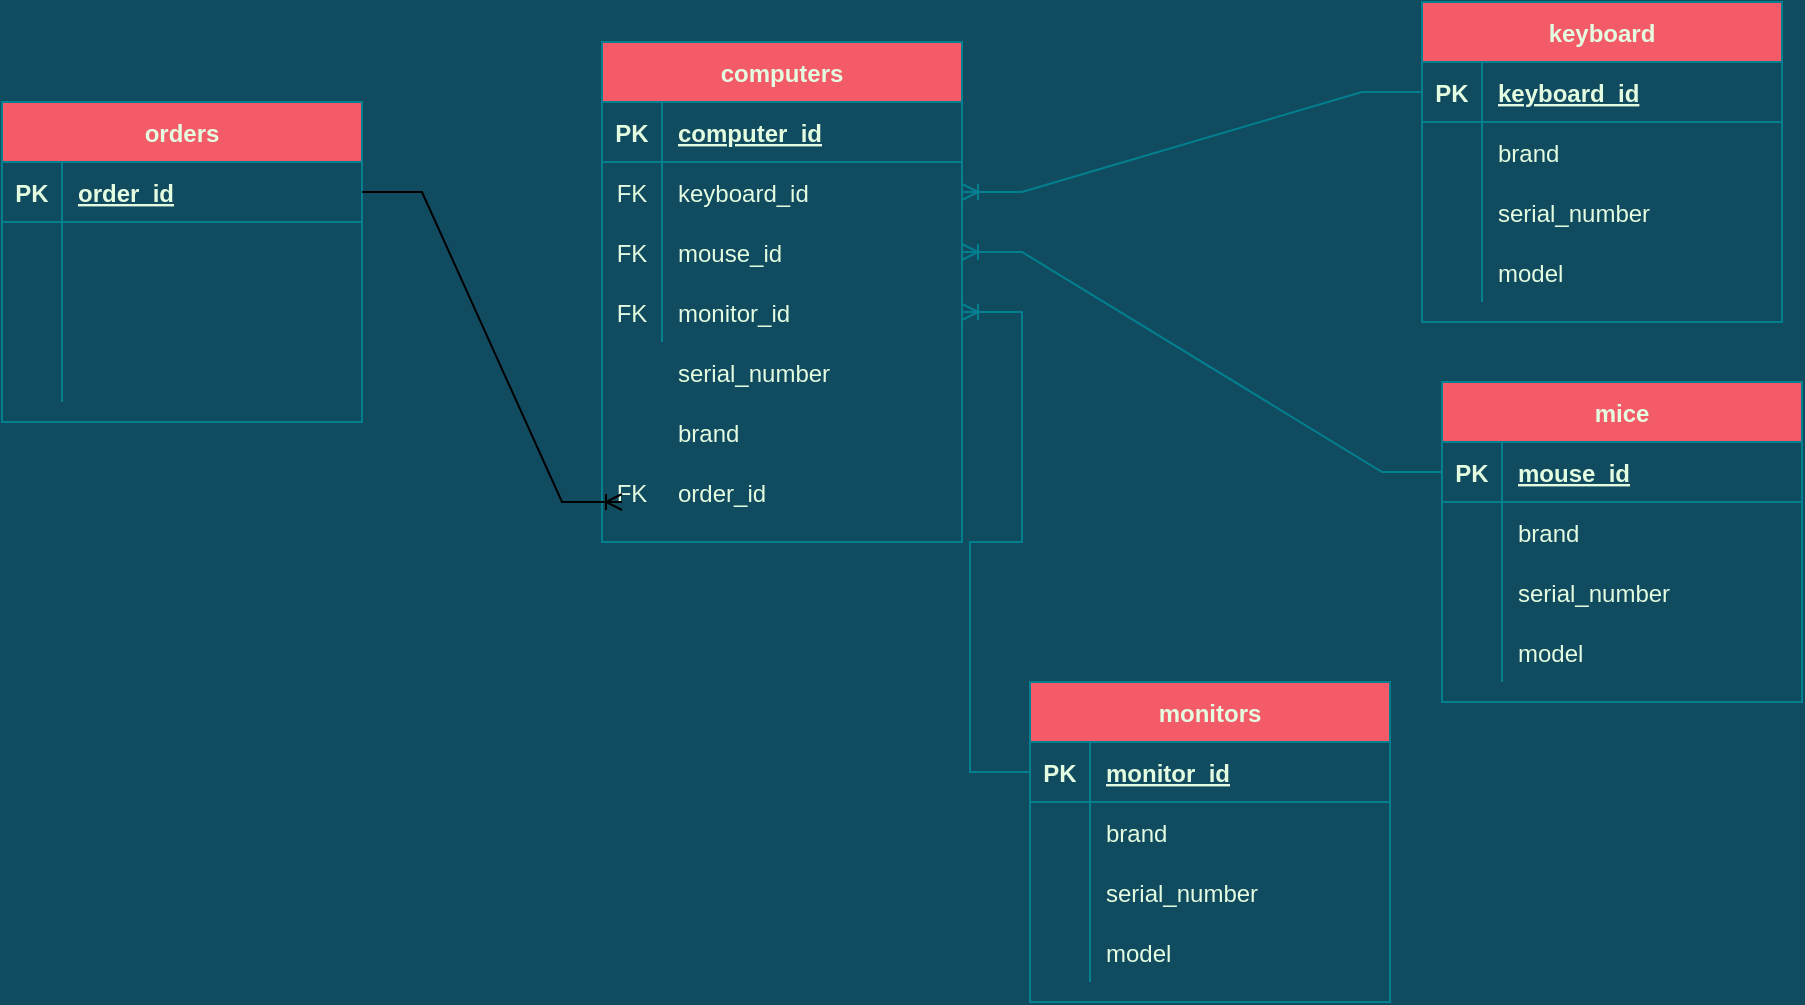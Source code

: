<mxfile version="20.2.3" type="device"><diagram id="j0xXYmZTNdilE12hr4Ry" name="Página-1"><mxGraphModel dx="1609" dy="531" grid="1" gridSize="10" guides="1" tooltips="1" connect="1" arrows="1" fold="1" page="1" pageScale="1" pageWidth="827" pageHeight="1169" background="#114B5F" math="0" shadow="0"><root><object label="" keyboard="INTEGER&#10;INTEGER" id="0"><mxCell/></object><mxCell id="1" parent="0"/><object label="computers" keyboerd="" id="R1-N2DRL_jHR1RJ2Aqof-14"><mxCell style="shape=table;startSize=30;container=1;collapsible=1;childLayout=tableLayout;fixedRows=1;rowLines=0;fontStyle=1;align=center;resizeLast=1;fillColor=#F45B69;strokeColor=#028090;fontColor=#E4FDE1;" parent="1" vertex="1"><mxGeometry x="110" y="40" width="180" height="250" as="geometry"/></mxCell></object><mxCell id="R1-N2DRL_jHR1RJ2Aqof-15" value="" style="shape=tableRow;horizontal=0;startSize=0;swimlaneHead=0;swimlaneBody=0;fillColor=none;collapsible=0;dropTarget=0;points=[[0,0.5],[1,0.5]];portConstraint=eastwest;top=0;left=0;right=0;bottom=1;strokeColor=#028090;fontColor=#E4FDE1;" parent="R1-N2DRL_jHR1RJ2Aqof-14" vertex="1"><mxGeometry y="30" width="180" height="30" as="geometry"/></mxCell><mxCell id="R1-N2DRL_jHR1RJ2Aqof-16" value="PK" style="shape=partialRectangle;connectable=0;fillColor=none;top=0;left=0;bottom=0;right=0;fontStyle=1;overflow=hidden;strokeColor=#028090;fontColor=#E4FDE1;" parent="R1-N2DRL_jHR1RJ2Aqof-15" vertex="1"><mxGeometry width="30" height="30" as="geometry"><mxRectangle width="30" height="30" as="alternateBounds"/></mxGeometry></mxCell><mxCell id="R1-N2DRL_jHR1RJ2Aqof-17" value="computer_id" style="shape=partialRectangle;connectable=0;fillColor=none;top=0;left=0;bottom=0;right=0;align=left;spacingLeft=6;fontStyle=5;overflow=hidden;strokeColor=#028090;fontColor=#E4FDE1;" parent="R1-N2DRL_jHR1RJ2Aqof-15" vertex="1"><mxGeometry x="30" width="150" height="30" as="geometry"><mxRectangle width="150" height="30" as="alternateBounds"/></mxGeometry></mxCell><mxCell id="R1-N2DRL_jHR1RJ2Aqof-18" value="" style="shape=tableRow;horizontal=0;startSize=0;swimlaneHead=0;swimlaneBody=0;fillColor=none;collapsible=0;dropTarget=0;points=[[0,0.5],[1,0.5]];portConstraint=eastwest;top=0;left=0;right=0;bottom=0;strokeColor=#028090;fontColor=#E4FDE1;" parent="R1-N2DRL_jHR1RJ2Aqof-14" vertex="1"><mxGeometry y="60" width="180" height="30" as="geometry"/></mxCell><mxCell id="R1-N2DRL_jHR1RJ2Aqof-19" value="FK" style="shape=partialRectangle;connectable=0;fillColor=none;top=0;left=0;bottom=0;right=0;editable=1;overflow=hidden;strokeColor=#028090;fontColor=#E4FDE1;" parent="R1-N2DRL_jHR1RJ2Aqof-18" vertex="1"><mxGeometry width="30" height="30" as="geometry"><mxRectangle width="30" height="30" as="alternateBounds"/></mxGeometry></mxCell><mxCell id="R1-N2DRL_jHR1RJ2Aqof-20" value="keyboard_id" style="shape=partialRectangle;connectable=0;fillColor=none;top=0;left=0;bottom=0;right=0;align=left;spacingLeft=6;overflow=hidden;strokeColor=#028090;fontColor=#E4FDE1;" parent="R1-N2DRL_jHR1RJ2Aqof-18" vertex="1"><mxGeometry x="30" width="150" height="30" as="geometry"><mxRectangle width="150" height="30" as="alternateBounds"/></mxGeometry></mxCell><mxCell id="R1-N2DRL_jHR1RJ2Aqof-21" value="" style="shape=tableRow;horizontal=0;startSize=0;swimlaneHead=0;swimlaneBody=0;fillColor=none;collapsible=0;dropTarget=0;points=[[0,0.5],[1,0.5]];portConstraint=eastwest;top=0;left=0;right=0;bottom=0;strokeColor=#028090;fontColor=#E4FDE1;" parent="R1-N2DRL_jHR1RJ2Aqof-14" vertex="1"><mxGeometry y="90" width="180" height="30" as="geometry"/></mxCell><mxCell id="R1-N2DRL_jHR1RJ2Aqof-22" value="FK" style="shape=partialRectangle;connectable=0;fillColor=none;top=0;left=0;bottom=0;right=0;editable=1;overflow=hidden;strokeColor=#028090;fontColor=#E4FDE1;" parent="R1-N2DRL_jHR1RJ2Aqof-21" vertex="1"><mxGeometry width="30" height="30" as="geometry"><mxRectangle width="30" height="30" as="alternateBounds"/></mxGeometry></mxCell><mxCell id="R1-N2DRL_jHR1RJ2Aqof-23" value="mouse_id" style="shape=partialRectangle;connectable=0;fillColor=none;top=0;left=0;bottom=0;right=0;align=left;spacingLeft=6;overflow=hidden;strokeColor=#028090;fontColor=#E4FDE1;" parent="R1-N2DRL_jHR1RJ2Aqof-21" vertex="1"><mxGeometry x="30" width="150" height="30" as="geometry"><mxRectangle width="150" height="30" as="alternateBounds"/></mxGeometry></mxCell><mxCell id="R1-N2DRL_jHR1RJ2Aqof-24" value="" style="shape=tableRow;horizontal=0;startSize=0;swimlaneHead=0;swimlaneBody=0;fillColor=none;collapsible=0;dropTarget=0;points=[[0,0.5],[1,0.5]];portConstraint=eastwest;top=0;left=0;right=0;bottom=0;strokeColor=#028090;fontColor=#E4FDE1;" parent="R1-N2DRL_jHR1RJ2Aqof-14" vertex="1"><mxGeometry y="120" width="180" height="30" as="geometry"/></mxCell><mxCell id="R1-N2DRL_jHR1RJ2Aqof-25" value="FK" style="shape=partialRectangle;connectable=0;fillColor=none;top=0;left=0;bottom=0;right=0;editable=1;overflow=hidden;strokeColor=#028090;fontColor=#E4FDE1;" parent="R1-N2DRL_jHR1RJ2Aqof-24" vertex="1"><mxGeometry width="30" height="30" as="geometry"><mxRectangle width="30" height="30" as="alternateBounds"/></mxGeometry></mxCell><mxCell id="R1-N2DRL_jHR1RJ2Aqof-26" value="monitor_id" style="shape=partialRectangle;connectable=0;fillColor=none;top=0;left=0;bottom=0;right=0;align=left;spacingLeft=6;overflow=hidden;strokeColor=#028090;fontColor=#E4FDE1;" parent="R1-N2DRL_jHR1RJ2Aqof-24" vertex="1"><mxGeometry x="30" width="150" height="30" as="geometry"><mxRectangle width="150" height="30" as="alternateBounds"/></mxGeometry></mxCell><mxCell id="R1-N2DRL_jHR1RJ2Aqof-27" value="" style="shape=tableRow;horizontal=0;startSize=0;swimlaneHead=0;swimlaneBody=0;fillColor=none;collapsible=0;dropTarget=0;points=[[0,0.5],[1,0.5]];portConstraint=eastwest;top=0;left=0;right=0;bottom=0;strokeColor=#028090;fontColor=#E4FDE1;" parent="1" vertex="1"><mxGeometry x="170" y="290" width="180" height="30" as="geometry"/></mxCell><mxCell id="R1-N2DRL_jHR1RJ2Aqof-28" value="" style="shape=partialRectangle;connectable=0;fillColor=none;top=0;left=0;bottom=0;right=0;editable=1;overflow=hidden;strokeColor=#028090;fontColor=#E4FDE1;" parent="R1-N2DRL_jHR1RJ2Aqof-27" vertex="1"><mxGeometry width="30" height="30" as="geometry"><mxRectangle width="30" height="30" as="alternateBounds"/></mxGeometry></mxCell><mxCell id="R1-N2DRL_jHR1RJ2Aqof-38" value="" style="shape=tableRow;horizontal=0;startSize=0;swimlaneHead=0;swimlaneBody=0;fillColor=none;collapsible=0;dropTarget=0;points=[[0,0.5],[1,0.5]];portConstraint=eastwest;top=0;left=0;right=0;bottom=0;strokeColor=#028090;fontColor=#E4FDE1;" parent="1" vertex="1"><mxGeometry x="280" y="180" width="180" height="30" as="geometry"/></mxCell><mxCell id="R1-N2DRL_jHR1RJ2Aqof-39" value="" style="shape=partialRectangle;connectable=0;fillColor=none;top=0;left=0;bottom=0;right=0;editable=1;overflow=hidden;strokeColor=#028090;fontColor=#E4FDE1;" parent="R1-N2DRL_jHR1RJ2Aqof-38" vertex="1"><mxGeometry width="30" height="30" as="geometry"><mxRectangle width="30" height="30" as="alternateBounds"/></mxGeometry></mxCell><mxCell id="R1-N2DRL_jHR1RJ2Aqof-40" value="brand" style="shape=partialRectangle;connectable=0;fillColor=none;top=0;left=0;bottom=0;right=0;align=left;spacingLeft=6;overflow=hidden;strokeColor=#028090;fontColor=#E4FDE1;" parent="1" vertex="1"><mxGeometry x="140" y="220" width="150" height="30" as="geometry"><mxRectangle width="150" height="30" as="alternateBounds"/></mxGeometry></mxCell><mxCell id="R1-N2DRL_jHR1RJ2Aqof-44" value="serial_number" style="shape=partialRectangle;connectable=0;fillColor=none;top=0;left=0;bottom=0;right=0;align=left;spacingLeft=6;overflow=hidden;strokeColor=#028090;fontColor=#E4FDE1;" parent="1" vertex="1"><mxGeometry x="140" y="190" width="150" height="30" as="geometry"><mxRectangle width="150" height="30" as="alternateBounds"/></mxGeometry></mxCell><mxCell id="R1-N2DRL_jHR1RJ2Aqof-45" value="keyboard" style="shape=table;startSize=30;container=1;collapsible=1;childLayout=tableLayout;fixedRows=1;rowLines=0;fontStyle=1;align=center;resizeLast=1;fontColor=#E4FDE1;strokeColor=#028090;fillColor=#F45B69;" parent="1" vertex="1"><mxGeometry x="520" y="20" width="180" height="160" as="geometry"/></mxCell><mxCell id="R1-N2DRL_jHR1RJ2Aqof-46" value="" style="shape=tableRow;horizontal=0;startSize=0;swimlaneHead=0;swimlaneBody=0;fillColor=none;collapsible=0;dropTarget=0;points=[[0,0.5],[1,0.5]];portConstraint=eastwest;top=0;left=0;right=0;bottom=1;fontColor=#E4FDE1;strokeColor=#028090;" parent="R1-N2DRL_jHR1RJ2Aqof-45" vertex="1"><mxGeometry y="30" width="180" height="30" as="geometry"/></mxCell><mxCell id="R1-N2DRL_jHR1RJ2Aqof-47" value="PK" style="shape=partialRectangle;connectable=0;fillColor=none;top=0;left=0;bottom=0;right=0;fontStyle=1;overflow=hidden;fontColor=#E4FDE1;strokeColor=#028090;" parent="R1-N2DRL_jHR1RJ2Aqof-46" vertex="1"><mxGeometry width="30" height="30" as="geometry"><mxRectangle width="30" height="30" as="alternateBounds"/></mxGeometry></mxCell><mxCell id="R1-N2DRL_jHR1RJ2Aqof-48" value="keyboard_id" style="shape=partialRectangle;connectable=0;fillColor=none;top=0;left=0;bottom=0;right=0;align=left;spacingLeft=6;fontStyle=5;overflow=hidden;fontColor=#E4FDE1;strokeColor=#028090;" parent="R1-N2DRL_jHR1RJ2Aqof-46" vertex="1"><mxGeometry x="30" width="150" height="30" as="geometry"><mxRectangle width="150" height="30" as="alternateBounds"/></mxGeometry></mxCell><mxCell id="R1-N2DRL_jHR1RJ2Aqof-49" value="" style="shape=tableRow;horizontal=0;startSize=0;swimlaneHead=0;swimlaneBody=0;fillColor=none;collapsible=0;dropTarget=0;points=[[0,0.5],[1,0.5]];portConstraint=eastwest;top=0;left=0;right=0;bottom=0;fontColor=#E4FDE1;strokeColor=#028090;" parent="R1-N2DRL_jHR1RJ2Aqof-45" vertex="1"><mxGeometry y="60" width="180" height="30" as="geometry"/></mxCell><mxCell id="R1-N2DRL_jHR1RJ2Aqof-50" value="" style="shape=partialRectangle;connectable=0;fillColor=none;top=0;left=0;bottom=0;right=0;editable=1;overflow=hidden;fontColor=#E4FDE1;strokeColor=#028090;" parent="R1-N2DRL_jHR1RJ2Aqof-49" vertex="1"><mxGeometry width="30" height="30" as="geometry"><mxRectangle width="30" height="30" as="alternateBounds"/></mxGeometry></mxCell><mxCell id="R1-N2DRL_jHR1RJ2Aqof-51" value="brand" style="shape=partialRectangle;connectable=0;fillColor=none;top=0;left=0;bottom=0;right=0;align=left;spacingLeft=6;overflow=hidden;fontColor=#E4FDE1;strokeColor=#028090;" parent="R1-N2DRL_jHR1RJ2Aqof-49" vertex="1"><mxGeometry x="30" width="150" height="30" as="geometry"><mxRectangle width="150" height="30" as="alternateBounds"/></mxGeometry></mxCell><mxCell id="R1-N2DRL_jHR1RJ2Aqof-52" value="" style="shape=tableRow;horizontal=0;startSize=0;swimlaneHead=0;swimlaneBody=0;fillColor=none;collapsible=0;dropTarget=0;points=[[0,0.5],[1,0.5]];portConstraint=eastwest;top=0;left=0;right=0;bottom=0;fontColor=#E4FDE1;strokeColor=#028090;" parent="R1-N2DRL_jHR1RJ2Aqof-45" vertex="1"><mxGeometry y="90" width="180" height="30" as="geometry"/></mxCell><mxCell id="R1-N2DRL_jHR1RJ2Aqof-53" value="" style="shape=partialRectangle;connectable=0;fillColor=none;top=0;left=0;bottom=0;right=0;editable=1;overflow=hidden;fontColor=#E4FDE1;strokeColor=#028090;" parent="R1-N2DRL_jHR1RJ2Aqof-52" vertex="1"><mxGeometry width="30" height="30" as="geometry"><mxRectangle width="30" height="30" as="alternateBounds"/></mxGeometry></mxCell><mxCell id="R1-N2DRL_jHR1RJ2Aqof-54" value="serial_number" style="shape=partialRectangle;connectable=0;fillColor=none;top=0;left=0;bottom=0;right=0;align=left;spacingLeft=6;overflow=hidden;fontColor=#E4FDE1;strokeColor=#028090;" parent="R1-N2DRL_jHR1RJ2Aqof-52" vertex="1"><mxGeometry x="30" width="150" height="30" as="geometry"><mxRectangle width="150" height="30" as="alternateBounds"/></mxGeometry></mxCell><mxCell id="R1-N2DRL_jHR1RJ2Aqof-55" value="" style="shape=tableRow;horizontal=0;startSize=0;swimlaneHead=0;swimlaneBody=0;fillColor=none;collapsible=0;dropTarget=0;points=[[0,0.5],[1,0.5]];portConstraint=eastwest;top=0;left=0;right=0;bottom=0;fontColor=#E4FDE1;strokeColor=#028090;" parent="R1-N2DRL_jHR1RJ2Aqof-45" vertex="1"><mxGeometry y="120" width="180" height="30" as="geometry"/></mxCell><mxCell id="R1-N2DRL_jHR1RJ2Aqof-56" value="" style="shape=partialRectangle;connectable=0;fillColor=none;top=0;left=0;bottom=0;right=0;editable=1;overflow=hidden;fontColor=#E4FDE1;strokeColor=#028090;" parent="R1-N2DRL_jHR1RJ2Aqof-55" vertex="1"><mxGeometry width="30" height="30" as="geometry"><mxRectangle width="30" height="30" as="alternateBounds"/></mxGeometry></mxCell><mxCell id="R1-N2DRL_jHR1RJ2Aqof-57" value="model" style="shape=partialRectangle;connectable=0;fillColor=none;top=0;left=0;bottom=0;right=0;align=left;spacingLeft=6;overflow=hidden;fontColor=#E4FDE1;strokeColor=#028090;" parent="R1-N2DRL_jHR1RJ2Aqof-55" vertex="1"><mxGeometry x="30" width="150" height="30" as="geometry"><mxRectangle width="150" height="30" as="alternateBounds"/></mxGeometry></mxCell><mxCell id="R1-N2DRL_jHR1RJ2Aqof-58" value="mice" style="shape=table;startSize=30;container=1;collapsible=1;childLayout=tableLayout;fixedRows=1;rowLines=0;fontStyle=1;align=center;resizeLast=1;fontColor=#E4FDE1;strokeColor=#028090;fillColor=#F45B69;" parent="1" vertex="1"><mxGeometry x="530" y="210" width="180" height="160" as="geometry"/></mxCell><mxCell id="R1-N2DRL_jHR1RJ2Aqof-59" value="" style="shape=tableRow;horizontal=0;startSize=0;swimlaneHead=0;swimlaneBody=0;fillColor=none;collapsible=0;dropTarget=0;points=[[0,0.5],[1,0.5]];portConstraint=eastwest;top=0;left=0;right=0;bottom=1;fontColor=#E4FDE1;strokeColor=#028090;" parent="R1-N2DRL_jHR1RJ2Aqof-58" vertex="1"><mxGeometry y="30" width="180" height="30" as="geometry"/></mxCell><mxCell id="R1-N2DRL_jHR1RJ2Aqof-60" value="PK" style="shape=partialRectangle;connectable=0;fillColor=none;top=0;left=0;bottom=0;right=0;fontStyle=1;overflow=hidden;fontColor=#E4FDE1;strokeColor=#028090;" parent="R1-N2DRL_jHR1RJ2Aqof-59" vertex="1"><mxGeometry width="30" height="30" as="geometry"><mxRectangle width="30" height="30" as="alternateBounds"/></mxGeometry></mxCell><mxCell id="R1-N2DRL_jHR1RJ2Aqof-61" value="mouse_id" style="shape=partialRectangle;connectable=0;fillColor=none;top=0;left=0;bottom=0;right=0;align=left;spacingLeft=6;fontStyle=5;overflow=hidden;fontColor=#E4FDE1;strokeColor=#028090;" parent="R1-N2DRL_jHR1RJ2Aqof-59" vertex="1"><mxGeometry x="30" width="150" height="30" as="geometry"><mxRectangle width="150" height="30" as="alternateBounds"/></mxGeometry></mxCell><mxCell id="R1-N2DRL_jHR1RJ2Aqof-62" value="" style="shape=tableRow;horizontal=0;startSize=0;swimlaneHead=0;swimlaneBody=0;fillColor=none;collapsible=0;dropTarget=0;points=[[0,0.5],[1,0.5]];portConstraint=eastwest;top=0;left=0;right=0;bottom=0;fontColor=#E4FDE1;strokeColor=#028090;" parent="R1-N2DRL_jHR1RJ2Aqof-58" vertex="1"><mxGeometry y="60" width="180" height="30" as="geometry"/></mxCell><mxCell id="R1-N2DRL_jHR1RJ2Aqof-63" value="" style="shape=partialRectangle;connectable=0;fillColor=none;top=0;left=0;bottom=0;right=0;editable=1;overflow=hidden;fontColor=#E4FDE1;strokeColor=#028090;" parent="R1-N2DRL_jHR1RJ2Aqof-62" vertex="1"><mxGeometry width="30" height="30" as="geometry"><mxRectangle width="30" height="30" as="alternateBounds"/></mxGeometry></mxCell><mxCell id="R1-N2DRL_jHR1RJ2Aqof-64" value="brand" style="shape=partialRectangle;connectable=0;fillColor=none;top=0;left=0;bottom=0;right=0;align=left;spacingLeft=6;overflow=hidden;fontColor=#E4FDE1;strokeColor=#028090;" parent="R1-N2DRL_jHR1RJ2Aqof-62" vertex="1"><mxGeometry x="30" width="150" height="30" as="geometry"><mxRectangle width="150" height="30" as="alternateBounds"/></mxGeometry></mxCell><mxCell id="R1-N2DRL_jHR1RJ2Aqof-65" value="" style="shape=tableRow;horizontal=0;startSize=0;swimlaneHead=0;swimlaneBody=0;fillColor=none;collapsible=0;dropTarget=0;points=[[0,0.5],[1,0.5]];portConstraint=eastwest;top=0;left=0;right=0;bottom=0;fontColor=#E4FDE1;strokeColor=#028090;" parent="R1-N2DRL_jHR1RJ2Aqof-58" vertex="1"><mxGeometry y="90" width="180" height="30" as="geometry"/></mxCell><mxCell id="R1-N2DRL_jHR1RJ2Aqof-66" value="" style="shape=partialRectangle;connectable=0;fillColor=none;top=0;left=0;bottom=0;right=0;editable=1;overflow=hidden;fontColor=#E4FDE1;strokeColor=#028090;" parent="R1-N2DRL_jHR1RJ2Aqof-65" vertex="1"><mxGeometry width="30" height="30" as="geometry"><mxRectangle width="30" height="30" as="alternateBounds"/></mxGeometry></mxCell><mxCell id="R1-N2DRL_jHR1RJ2Aqof-67" value="serial_number" style="shape=partialRectangle;connectable=0;fillColor=none;top=0;left=0;bottom=0;right=0;align=left;spacingLeft=6;overflow=hidden;fontColor=#E4FDE1;strokeColor=#028090;" parent="R1-N2DRL_jHR1RJ2Aqof-65" vertex="1"><mxGeometry x="30" width="150" height="30" as="geometry"><mxRectangle width="150" height="30" as="alternateBounds"/></mxGeometry></mxCell><mxCell id="R1-N2DRL_jHR1RJ2Aqof-68" value="" style="shape=tableRow;horizontal=0;startSize=0;swimlaneHead=0;swimlaneBody=0;fillColor=none;collapsible=0;dropTarget=0;points=[[0,0.5],[1,0.5]];portConstraint=eastwest;top=0;left=0;right=0;bottom=0;fontColor=#E4FDE1;strokeColor=#028090;" parent="R1-N2DRL_jHR1RJ2Aqof-58" vertex="1"><mxGeometry y="120" width="180" height="30" as="geometry"/></mxCell><mxCell id="R1-N2DRL_jHR1RJ2Aqof-69" value="" style="shape=partialRectangle;connectable=0;fillColor=none;top=0;left=0;bottom=0;right=0;editable=1;overflow=hidden;fontColor=#E4FDE1;strokeColor=#028090;" parent="R1-N2DRL_jHR1RJ2Aqof-68" vertex="1"><mxGeometry width="30" height="30" as="geometry"><mxRectangle width="30" height="30" as="alternateBounds"/></mxGeometry></mxCell><mxCell id="R1-N2DRL_jHR1RJ2Aqof-70" value="model" style="shape=partialRectangle;connectable=0;fillColor=none;top=0;left=0;bottom=0;right=0;align=left;spacingLeft=6;overflow=hidden;fontColor=#E4FDE1;strokeColor=#028090;" parent="R1-N2DRL_jHR1RJ2Aqof-68" vertex="1"><mxGeometry x="30" width="150" height="30" as="geometry"><mxRectangle width="150" height="30" as="alternateBounds"/></mxGeometry></mxCell><mxCell id="R1-N2DRL_jHR1RJ2Aqof-71" value="monitors" style="shape=table;startSize=30;container=1;collapsible=1;childLayout=tableLayout;fixedRows=1;rowLines=0;fontStyle=1;align=center;resizeLast=1;fontColor=#E4FDE1;strokeColor=#028090;fillColor=#F45B69;" parent="1" vertex="1"><mxGeometry x="324" y="360" width="180" height="160" as="geometry"/></mxCell><mxCell id="R1-N2DRL_jHR1RJ2Aqof-72" value="" style="shape=tableRow;horizontal=0;startSize=0;swimlaneHead=0;swimlaneBody=0;fillColor=none;collapsible=0;dropTarget=0;points=[[0,0.5],[1,0.5]];portConstraint=eastwest;top=0;left=0;right=0;bottom=1;fontColor=#E4FDE1;strokeColor=#028090;" parent="R1-N2DRL_jHR1RJ2Aqof-71" vertex="1"><mxGeometry y="30" width="180" height="30" as="geometry"/></mxCell><mxCell id="R1-N2DRL_jHR1RJ2Aqof-73" value="PK" style="shape=partialRectangle;connectable=0;fillColor=none;top=0;left=0;bottom=0;right=0;fontStyle=1;overflow=hidden;fontColor=#E4FDE1;strokeColor=#028090;" parent="R1-N2DRL_jHR1RJ2Aqof-72" vertex="1"><mxGeometry width="30" height="30" as="geometry"><mxRectangle width="30" height="30" as="alternateBounds"/></mxGeometry></mxCell><mxCell id="R1-N2DRL_jHR1RJ2Aqof-74" value="monitor_id" style="shape=partialRectangle;connectable=0;fillColor=none;top=0;left=0;bottom=0;right=0;align=left;spacingLeft=6;fontStyle=5;overflow=hidden;fontColor=#E4FDE1;strokeColor=#028090;" parent="R1-N2DRL_jHR1RJ2Aqof-72" vertex="1"><mxGeometry x="30" width="150" height="30" as="geometry"><mxRectangle width="150" height="30" as="alternateBounds"/></mxGeometry></mxCell><mxCell id="R1-N2DRL_jHR1RJ2Aqof-75" value="" style="shape=tableRow;horizontal=0;startSize=0;swimlaneHead=0;swimlaneBody=0;fillColor=none;collapsible=0;dropTarget=0;points=[[0,0.5],[1,0.5]];portConstraint=eastwest;top=0;left=0;right=0;bottom=0;fontColor=#E4FDE1;strokeColor=#028090;" parent="R1-N2DRL_jHR1RJ2Aqof-71" vertex="1"><mxGeometry y="60" width="180" height="30" as="geometry"/></mxCell><mxCell id="R1-N2DRL_jHR1RJ2Aqof-76" value="" style="shape=partialRectangle;connectable=0;fillColor=none;top=0;left=0;bottom=0;right=0;editable=1;overflow=hidden;fontColor=#E4FDE1;strokeColor=#028090;" parent="R1-N2DRL_jHR1RJ2Aqof-75" vertex="1"><mxGeometry width="30" height="30" as="geometry"><mxRectangle width="30" height="30" as="alternateBounds"/></mxGeometry></mxCell><mxCell id="R1-N2DRL_jHR1RJ2Aqof-77" value="brand" style="shape=partialRectangle;connectable=0;fillColor=none;top=0;left=0;bottom=0;right=0;align=left;spacingLeft=6;overflow=hidden;fontColor=#E4FDE1;strokeColor=#028090;" parent="R1-N2DRL_jHR1RJ2Aqof-75" vertex="1"><mxGeometry x="30" width="150" height="30" as="geometry"><mxRectangle width="150" height="30" as="alternateBounds"/></mxGeometry></mxCell><mxCell id="R1-N2DRL_jHR1RJ2Aqof-78" value="" style="shape=tableRow;horizontal=0;startSize=0;swimlaneHead=0;swimlaneBody=0;fillColor=none;collapsible=0;dropTarget=0;points=[[0,0.5],[1,0.5]];portConstraint=eastwest;top=0;left=0;right=0;bottom=0;fontColor=#E4FDE1;strokeColor=#028090;" parent="R1-N2DRL_jHR1RJ2Aqof-71" vertex="1"><mxGeometry y="90" width="180" height="30" as="geometry"/></mxCell><mxCell id="R1-N2DRL_jHR1RJ2Aqof-79" value="" style="shape=partialRectangle;connectable=0;fillColor=none;top=0;left=0;bottom=0;right=0;editable=1;overflow=hidden;fontColor=#E4FDE1;strokeColor=#028090;" parent="R1-N2DRL_jHR1RJ2Aqof-78" vertex="1"><mxGeometry width="30" height="30" as="geometry"><mxRectangle width="30" height="30" as="alternateBounds"/></mxGeometry></mxCell><mxCell id="R1-N2DRL_jHR1RJ2Aqof-80" value="serial_number" style="shape=partialRectangle;connectable=0;fillColor=none;top=0;left=0;bottom=0;right=0;align=left;spacingLeft=6;overflow=hidden;fontColor=#E4FDE1;strokeColor=#028090;" parent="R1-N2DRL_jHR1RJ2Aqof-78" vertex="1"><mxGeometry x="30" width="150" height="30" as="geometry"><mxRectangle width="150" height="30" as="alternateBounds"/></mxGeometry></mxCell><mxCell id="R1-N2DRL_jHR1RJ2Aqof-81" value="" style="shape=tableRow;horizontal=0;startSize=0;swimlaneHead=0;swimlaneBody=0;fillColor=none;collapsible=0;dropTarget=0;points=[[0,0.5],[1,0.5]];portConstraint=eastwest;top=0;left=0;right=0;bottom=0;fontColor=#E4FDE1;strokeColor=#028090;" parent="R1-N2DRL_jHR1RJ2Aqof-71" vertex="1"><mxGeometry y="120" width="180" height="30" as="geometry"/></mxCell><mxCell id="R1-N2DRL_jHR1RJ2Aqof-82" value="" style="shape=partialRectangle;connectable=0;fillColor=none;top=0;left=0;bottom=0;right=0;editable=1;overflow=hidden;fontColor=#E4FDE1;strokeColor=#028090;" parent="R1-N2DRL_jHR1RJ2Aqof-81" vertex="1"><mxGeometry width="30" height="30" as="geometry"><mxRectangle width="30" height="30" as="alternateBounds"/></mxGeometry></mxCell><mxCell id="R1-N2DRL_jHR1RJ2Aqof-83" value="model" style="shape=partialRectangle;connectable=0;fillColor=none;top=0;left=0;bottom=0;right=0;align=left;spacingLeft=6;overflow=hidden;fontColor=#E4FDE1;strokeColor=#028090;" parent="R1-N2DRL_jHR1RJ2Aqof-81" vertex="1"><mxGeometry x="30" width="150" height="30" as="geometry"><mxRectangle width="150" height="30" as="alternateBounds"/></mxGeometry></mxCell><mxCell id="R1-N2DRL_jHR1RJ2Aqof-84" value="orders" style="shape=table;startSize=30;container=1;collapsible=1;childLayout=tableLayout;fixedRows=1;rowLines=0;fontStyle=1;align=center;resizeLast=1;fontColor=#E4FDE1;strokeColor=#028090;fillColor=#F45B69;" parent="1" vertex="1"><mxGeometry x="-190" y="70" width="180" height="160" as="geometry"/></mxCell><mxCell id="R1-N2DRL_jHR1RJ2Aqof-85" value="" style="shape=tableRow;horizontal=0;startSize=0;swimlaneHead=0;swimlaneBody=0;fillColor=none;collapsible=0;dropTarget=0;points=[[0,0.5],[1,0.5]];portConstraint=eastwest;top=0;left=0;right=0;bottom=1;fontColor=#E4FDE1;strokeColor=#028090;" parent="R1-N2DRL_jHR1RJ2Aqof-84" vertex="1"><mxGeometry y="30" width="180" height="30" as="geometry"/></mxCell><mxCell id="R1-N2DRL_jHR1RJ2Aqof-86" value="PK" style="shape=partialRectangle;connectable=0;fillColor=none;top=0;left=0;bottom=0;right=0;fontStyle=1;overflow=hidden;fontColor=#E4FDE1;strokeColor=#028090;" parent="R1-N2DRL_jHR1RJ2Aqof-85" vertex="1"><mxGeometry width="30" height="30" as="geometry"><mxRectangle width="30" height="30" as="alternateBounds"/></mxGeometry></mxCell><mxCell id="R1-N2DRL_jHR1RJ2Aqof-87" value="order_id" style="shape=partialRectangle;connectable=0;fillColor=none;top=0;left=0;bottom=0;right=0;align=left;spacingLeft=6;fontStyle=5;overflow=hidden;fontColor=#E4FDE1;strokeColor=#028090;" parent="R1-N2DRL_jHR1RJ2Aqof-85" vertex="1"><mxGeometry x="30" width="150" height="30" as="geometry"><mxRectangle width="150" height="30" as="alternateBounds"/></mxGeometry></mxCell><mxCell id="R1-N2DRL_jHR1RJ2Aqof-88" value="" style="shape=tableRow;horizontal=0;startSize=0;swimlaneHead=0;swimlaneBody=0;fillColor=none;collapsible=0;dropTarget=0;points=[[0,0.5],[1,0.5]];portConstraint=eastwest;top=0;left=0;right=0;bottom=0;fontColor=#E4FDE1;strokeColor=#028090;" parent="R1-N2DRL_jHR1RJ2Aqof-84" vertex="1"><mxGeometry y="60" width="180" height="30" as="geometry"/></mxCell><mxCell id="R1-N2DRL_jHR1RJ2Aqof-89" value="" style="shape=partialRectangle;connectable=0;fillColor=none;top=0;left=0;bottom=0;right=0;editable=1;overflow=hidden;fontColor=#E4FDE1;strokeColor=#028090;" parent="R1-N2DRL_jHR1RJ2Aqof-88" vertex="1"><mxGeometry width="30" height="30" as="geometry"><mxRectangle width="30" height="30" as="alternateBounds"/></mxGeometry></mxCell><mxCell id="R1-N2DRL_jHR1RJ2Aqof-90" value="" style="shape=partialRectangle;connectable=0;fillColor=none;top=0;left=0;bottom=0;right=0;align=left;spacingLeft=6;overflow=hidden;fontColor=#E4FDE1;strokeColor=#028090;" parent="R1-N2DRL_jHR1RJ2Aqof-88" vertex="1"><mxGeometry x="30" width="150" height="30" as="geometry"><mxRectangle width="150" height="30" as="alternateBounds"/></mxGeometry></mxCell><mxCell id="R1-N2DRL_jHR1RJ2Aqof-91" value="" style="shape=tableRow;horizontal=0;startSize=0;swimlaneHead=0;swimlaneBody=0;fillColor=none;collapsible=0;dropTarget=0;points=[[0,0.5],[1,0.5]];portConstraint=eastwest;top=0;left=0;right=0;bottom=0;fontColor=#E4FDE1;strokeColor=#028090;" parent="R1-N2DRL_jHR1RJ2Aqof-84" vertex="1"><mxGeometry y="90" width="180" height="30" as="geometry"/></mxCell><mxCell id="R1-N2DRL_jHR1RJ2Aqof-92" value="" style="shape=partialRectangle;connectable=0;fillColor=none;top=0;left=0;bottom=0;right=0;editable=1;overflow=hidden;fontColor=#E4FDE1;strokeColor=#028090;" parent="R1-N2DRL_jHR1RJ2Aqof-91" vertex="1"><mxGeometry width="30" height="30" as="geometry"><mxRectangle width="30" height="30" as="alternateBounds"/></mxGeometry></mxCell><mxCell id="R1-N2DRL_jHR1RJ2Aqof-93" value="" style="shape=partialRectangle;connectable=0;fillColor=none;top=0;left=0;bottom=0;right=0;align=left;spacingLeft=6;overflow=hidden;fontColor=#E4FDE1;strokeColor=#028090;" parent="R1-N2DRL_jHR1RJ2Aqof-91" vertex="1"><mxGeometry x="30" width="150" height="30" as="geometry"><mxRectangle width="150" height="30" as="alternateBounds"/></mxGeometry></mxCell><mxCell id="R1-N2DRL_jHR1RJ2Aqof-94" value="" style="shape=tableRow;horizontal=0;startSize=0;swimlaneHead=0;swimlaneBody=0;fillColor=none;collapsible=0;dropTarget=0;points=[[0,0.5],[1,0.5]];portConstraint=eastwest;top=0;left=0;right=0;bottom=0;fontColor=#E4FDE1;strokeColor=#028090;" parent="R1-N2DRL_jHR1RJ2Aqof-84" vertex="1"><mxGeometry y="120" width="180" height="30" as="geometry"/></mxCell><mxCell id="R1-N2DRL_jHR1RJ2Aqof-95" value="" style="shape=partialRectangle;connectable=0;fillColor=none;top=0;left=0;bottom=0;right=0;editable=1;overflow=hidden;fontColor=#E4FDE1;strokeColor=#028090;" parent="R1-N2DRL_jHR1RJ2Aqof-94" vertex="1"><mxGeometry width="30" height="30" as="geometry"><mxRectangle width="30" height="30" as="alternateBounds"/></mxGeometry></mxCell><mxCell id="R1-N2DRL_jHR1RJ2Aqof-96" value="" style="shape=partialRectangle;connectable=0;fillColor=none;top=0;left=0;bottom=0;right=0;align=left;spacingLeft=6;overflow=hidden;fontColor=#E4FDE1;strokeColor=#028090;" parent="R1-N2DRL_jHR1RJ2Aqof-94" vertex="1"><mxGeometry x="30" width="150" height="30" as="geometry"><mxRectangle width="150" height="30" as="alternateBounds"/></mxGeometry></mxCell><mxCell id="R1-N2DRL_jHR1RJ2Aqof-130" value="" style="edgeStyle=entityRelationEdgeStyle;fontSize=12;html=1;endArrow=ERoneToMany;rounded=0;fontColor=#E4FDE1;strokeColor=#028090;fillColor=#F45B69;" parent="1" source="R1-N2DRL_jHR1RJ2Aqof-46" target="R1-N2DRL_jHR1RJ2Aqof-18" edge="1"><mxGeometry width="100" height="100" relative="1" as="geometry"><mxPoint x="340" y="200" as="sourcePoint"/><mxPoint x="440" y="100" as="targetPoint"/></mxGeometry></mxCell><mxCell id="R1-N2DRL_jHR1RJ2Aqof-132" value="" style="edgeStyle=entityRelationEdgeStyle;fontSize=12;html=1;endArrow=ERoneToMany;rounded=0;fontColor=#E4FDE1;strokeColor=#028090;fillColor=#F45B69;exitX=0;exitY=0.5;exitDx=0;exitDy=0;" parent="1" source="R1-N2DRL_jHR1RJ2Aqof-59" target="R1-N2DRL_jHR1RJ2Aqof-21" edge="1"><mxGeometry width="100" height="100" relative="1" as="geometry"><mxPoint x="340" y="370" as="sourcePoint"/><mxPoint x="440" y="270" as="targetPoint"/></mxGeometry></mxCell><mxCell id="R1-N2DRL_jHR1RJ2Aqof-133" value="" style="edgeStyle=entityRelationEdgeStyle;fontSize=12;html=1;endArrow=ERoneToMany;rounded=0;fontColor=#E4FDE1;strokeColor=#028090;fillColor=#F45B69;exitX=0;exitY=0.5;exitDx=0;exitDy=0;entryX=1;entryY=0.5;entryDx=0;entryDy=0;" parent="1" source="R1-N2DRL_jHR1RJ2Aqof-72" target="R1-N2DRL_jHR1RJ2Aqof-24" edge="1"><mxGeometry width="100" height="100" relative="1" as="geometry"><mxPoint x="230" y="420" as="sourcePoint"/><mxPoint x="330" y="320" as="targetPoint"/></mxGeometry></mxCell><mxCell id="fFRxBjWnkpO1AJcg0_CT-1" value="order_id" style="shape=partialRectangle;connectable=0;fillColor=none;top=0;left=0;bottom=0;right=0;align=left;spacingLeft=6;overflow=hidden;strokeColor=#028090;fontColor=#E4FDE1;" vertex="1" parent="1"><mxGeometry x="140" y="250" width="150" height="30" as="geometry"><mxRectangle width="150" height="30" as="alternateBounds"/></mxGeometry></mxCell><mxCell id="fFRxBjWnkpO1AJcg0_CT-2" value="FK" style="shape=partialRectangle;connectable=0;fillColor=none;top=0;left=0;bottom=0;right=0;editable=1;overflow=hidden;strokeColor=#028090;fontColor=#E4FDE1;" vertex="1" parent="1"><mxGeometry x="110" y="250" width="30" height="30" as="geometry"><mxRectangle width="30" height="30" as="alternateBounds"/></mxGeometry></mxCell><mxCell id="fFRxBjWnkpO1AJcg0_CT-3" value="" style="edgeStyle=entityRelationEdgeStyle;fontSize=12;html=1;endArrow=ERoneToMany;rounded=0;exitX=1;exitY=0.5;exitDx=0;exitDy=0;" edge="1" parent="1" source="R1-N2DRL_jHR1RJ2Aqof-85"><mxGeometry width="100" height="100" relative="1" as="geometry"><mxPoint x="10" y="340" as="sourcePoint"/><mxPoint x="120" y="270" as="targetPoint"/></mxGeometry></mxCell></root></mxGraphModel></diagram></mxfile>